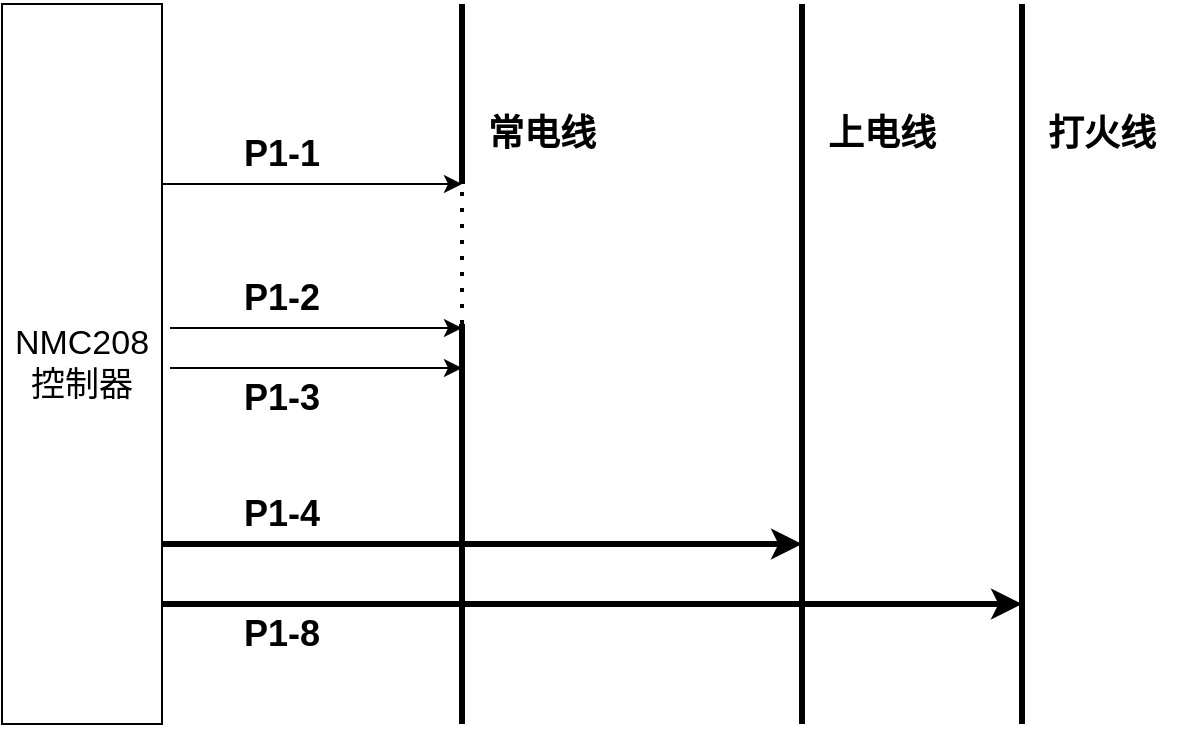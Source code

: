 <mxfile version="24.7.7">
  <diagram name="第 1 页" id="KSzrjMSbnwzbSiNkv9ed">
    <mxGraphModel dx="1434" dy="738" grid="1" gridSize="10" guides="1" tooltips="1" connect="1" arrows="1" fold="1" page="1" pageScale="1" pageWidth="827" pageHeight="2000" math="0" shadow="0">
      <root>
        <mxCell id="0" />
        <mxCell id="1" parent="0" />
        <mxCell id="GfNmqoCnwzgUz0iN6dm5-1" value="&lt;font style=&quot;font-size: 17px;&quot;&gt;NMC208&lt;br&gt;控制器&lt;/font&gt;" style="rounded=0;whiteSpace=wrap;html=1;" vertex="1" parent="1">
          <mxGeometry x="70" y="90" width="80" height="360" as="geometry" />
        </mxCell>
        <mxCell id="GfNmqoCnwzgUz0iN6dm5-2" value="" style="endArrow=none;html=1;rounded=0;strokeWidth=3;" edge="1" parent="1">
          <mxGeometry width="50" height="50" relative="1" as="geometry">
            <mxPoint x="300" y="450" as="sourcePoint" />
            <mxPoint x="300" y="250" as="targetPoint" />
          </mxGeometry>
        </mxCell>
        <mxCell id="GfNmqoCnwzgUz0iN6dm5-3" value="&lt;b&gt;&lt;font style=&quot;font-size: 18px;&quot;&gt;常电线&lt;/font&gt;&lt;/b&gt;" style="text;strokeColor=none;align=center;fillColor=none;html=1;verticalAlign=middle;whiteSpace=wrap;rounded=0;" vertex="1" parent="1">
          <mxGeometry x="300" y="140" width="80" height="30" as="geometry" />
        </mxCell>
        <mxCell id="GfNmqoCnwzgUz0iN6dm5-4" value="" style="endArrow=none;html=1;rounded=0;strokeWidth=3;" edge="1" parent="1">
          <mxGeometry width="50" height="50" relative="1" as="geometry">
            <mxPoint x="300" y="180" as="sourcePoint" />
            <mxPoint x="300" y="90" as="targetPoint" />
          </mxGeometry>
        </mxCell>
        <mxCell id="GfNmqoCnwzgUz0iN6dm5-5" value="" style="endArrow=none;dashed=1;html=1;dashPattern=1 3;strokeWidth=2;rounded=0;" edge="1" parent="1">
          <mxGeometry width="50" height="50" relative="1" as="geometry">
            <mxPoint x="300" y="250" as="sourcePoint" />
            <mxPoint x="300" y="180" as="targetPoint" />
          </mxGeometry>
        </mxCell>
        <mxCell id="GfNmqoCnwzgUz0iN6dm5-6" value="" style="endArrow=classic;html=1;rounded=0;exitX=1;exitY=0.25;exitDx=0;exitDy=0;" edge="1" parent="1" source="GfNmqoCnwzgUz0iN6dm5-1">
          <mxGeometry width="50" height="50" relative="1" as="geometry">
            <mxPoint x="154" y="202.94" as="sourcePoint" />
            <mxPoint x="300" y="180" as="targetPoint" />
          </mxGeometry>
        </mxCell>
        <mxCell id="GfNmqoCnwzgUz0iN6dm5-7" value="" style="endArrow=classic;html=1;rounded=0;exitX=1.05;exitY=0.286;exitDx=0;exitDy=0;exitPerimeter=0;" edge="1" parent="1">
          <mxGeometry width="50" height="50" relative="1" as="geometry">
            <mxPoint x="154" y="252" as="sourcePoint" />
            <mxPoint x="300" y="252" as="targetPoint" />
          </mxGeometry>
        </mxCell>
        <mxCell id="GfNmqoCnwzgUz0iN6dm5-8" value="" style="endArrow=classic;html=1;rounded=0;exitX=1.05;exitY=0.286;exitDx=0;exitDy=0;exitPerimeter=0;" edge="1" parent="1">
          <mxGeometry width="50" height="50" relative="1" as="geometry">
            <mxPoint x="154" y="272" as="sourcePoint" />
            <mxPoint x="300" y="272" as="targetPoint" />
          </mxGeometry>
        </mxCell>
        <mxCell id="GfNmqoCnwzgUz0iN6dm5-9" value="&lt;b&gt;&lt;font style=&quot;font-size: 18px;&quot;&gt;P1-1&lt;/font&gt;&lt;/b&gt;" style="text;strokeColor=none;align=center;fillColor=none;html=1;verticalAlign=middle;whiteSpace=wrap;rounded=0;" vertex="1" parent="1">
          <mxGeometry x="170" y="150" width="80" height="30" as="geometry" />
        </mxCell>
        <mxCell id="GfNmqoCnwzgUz0iN6dm5-10" value="&lt;b&gt;&lt;font style=&quot;font-size: 18px;&quot;&gt;P1-2&lt;/font&gt;&lt;/b&gt;" style="text;strokeColor=none;align=center;fillColor=none;html=1;verticalAlign=middle;whiteSpace=wrap;rounded=0;" vertex="1" parent="1">
          <mxGeometry x="170" y="222" width="80" height="30" as="geometry" />
        </mxCell>
        <mxCell id="GfNmqoCnwzgUz0iN6dm5-11" value="&lt;b&gt;&lt;font style=&quot;font-size: 18px;&quot;&gt;P1-3&lt;/font&gt;&lt;/b&gt;" style="text;strokeColor=none;align=center;fillColor=none;html=1;verticalAlign=middle;whiteSpace=wrap;rounded=0;" vertex="1" parent="1">
          <mxGeometry x="170" y="272" width="80" height="30" as="geometry" />
        </mxCell>
        <mxCell id="GfNmqoCnwzgUz0iN6dm5-12" value="" style="endArrow=none;html=1;rounded=0;strokeWidth=3;" edge="1" parent="1">
          <mxGeometry width="50" height="50" relative="1" as="geometry">
            <mxPoint x="470" y="450" as="sourcePoint" />
            <mxPoint x="470" y="90" as="targetPoint" />
          </mxGeometry>
        </mxCell>
        <mxCell id="GfNmqoCnwzgUz0iN6dm5-13" value="" style="endArrow=none;html=1;rounded=0;strokeWidth=3;" edge="1" parent="1">
          <mxGeometry width="50" height="50" relative="1" as="geometry">
            <mxPoint x="580" y="450" as="sourcePoint" />
            <mxPoint x="580" y="90" as="targetPoint" />
          </mxGeometry>
        </mxCell>
        <mxCell id="GfNmqoCnwzgUz0iN6dm5-14" value="&lt;b&gt;&lt;font style=&quot;font-size: 18px;&quot;&gt;上电线&lt;/font&gt;&lt;/b&gt;" style="text;strokeColor=none;align=center;fillColor=none;html=1;verticalAlign=middle;whiteSpace=wrap;rounded=0;" vertex="1" parent="1">
          <mxGeometry x="470" y="140" width="80" height="30" as="geometry" />
        </mxCell>
        <mxCell id="GfNmqoCnwzgUz0iN6dm5-15" value="&lt;b&gt;&lt;font style=&quot;font-size: 18px;&quot;&gt;打火线&lt;/font&gt;&lt;/b&gt;" style="text;strokeColor=none;align=center;fillColor=none;html=1;verticalAlign=middle;whiteSpace=wrap;rounded=0;" vertex="1" parent="1">
          <mxGeometry x="580" y="140" width="80" height="30" as="geometry" />
        </mxCell>
        <mxCell id="GfNmqoCnwzgUz0iN6dm5-17" value="" style="endArrow=classic;html=1;rounded=0;strokeWidth=3;" edge="1" parent="1">
          <mxGeometry width="50" height="50" relative="1" as="geometry">
            <mxPoint x="150" y="360" as="sourcePoint" />
            <mxPoint x="470" y="360" as="targetPoint" />
          </mxGeometry>
        </mxCell>
        <mxCell id="GfNmqoCnwzgUz0iN6dm5-19" value="" style="endArrow=classic;html=1;rounded=0;strokeWidth=3;" edge="1" parent="1">
          <mxGeometry width="50" height="50" relative="1" as="geometry">
            <mxPoint x="150" y="390" as="sourcePoint" />
            <mxPoint x="580" y="390" as="targetPoint" />
          </mxGeometry>
        </mxCell>
        <mxCell id="GfNmqoCnwzgUz0iN6dm5-20" value="&lt;b&gt;&lt;font style=&quot;font-size: 18px;&quot;&gt;P1-4&lt;/font&gt;&lt;/b&gt;" style="text;strokeColor=none;align=center;fillColor=none;html=1;verticalAlign=middle;whiteSpace=wrap;rounded=0;" vertex="1" parent="1">
          <mxGeometry x="170" y="330" width="80" height="30" as="geometry" />
        </mxCell>
        <mxCell id="GfNmqoCnwzgUz0iN6dm5-22" value="&lt;b&gt;&lt;font style=&quot;font-size: 18px;&quot;&gt;P1-8&lt;/font&gt;&lt;/b&gt;" style="text;strokeColor=none;align=center;fillColor=none;html=1;verticalAlign=middle;whiteSpace=wrap;rounded=0;" vertex="1" parent="1">
          <mxGeometry x="170" y="390" width="80" height="30" as="geometry" />
        </mxCell>
      </root>
    </mxGraphModel>
  </diagram>
</mxfile>
